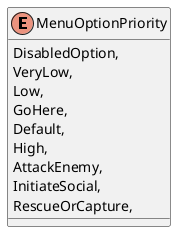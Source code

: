 @startuml
enum MenuOptionPriority {
    DisabledOption,
    VeryLow,
    Low,
    GoHere,
    Default,
    High,
    AttackEnemy,
    InitiateSocial,
    RescueOrCapture,
}
@enduml
